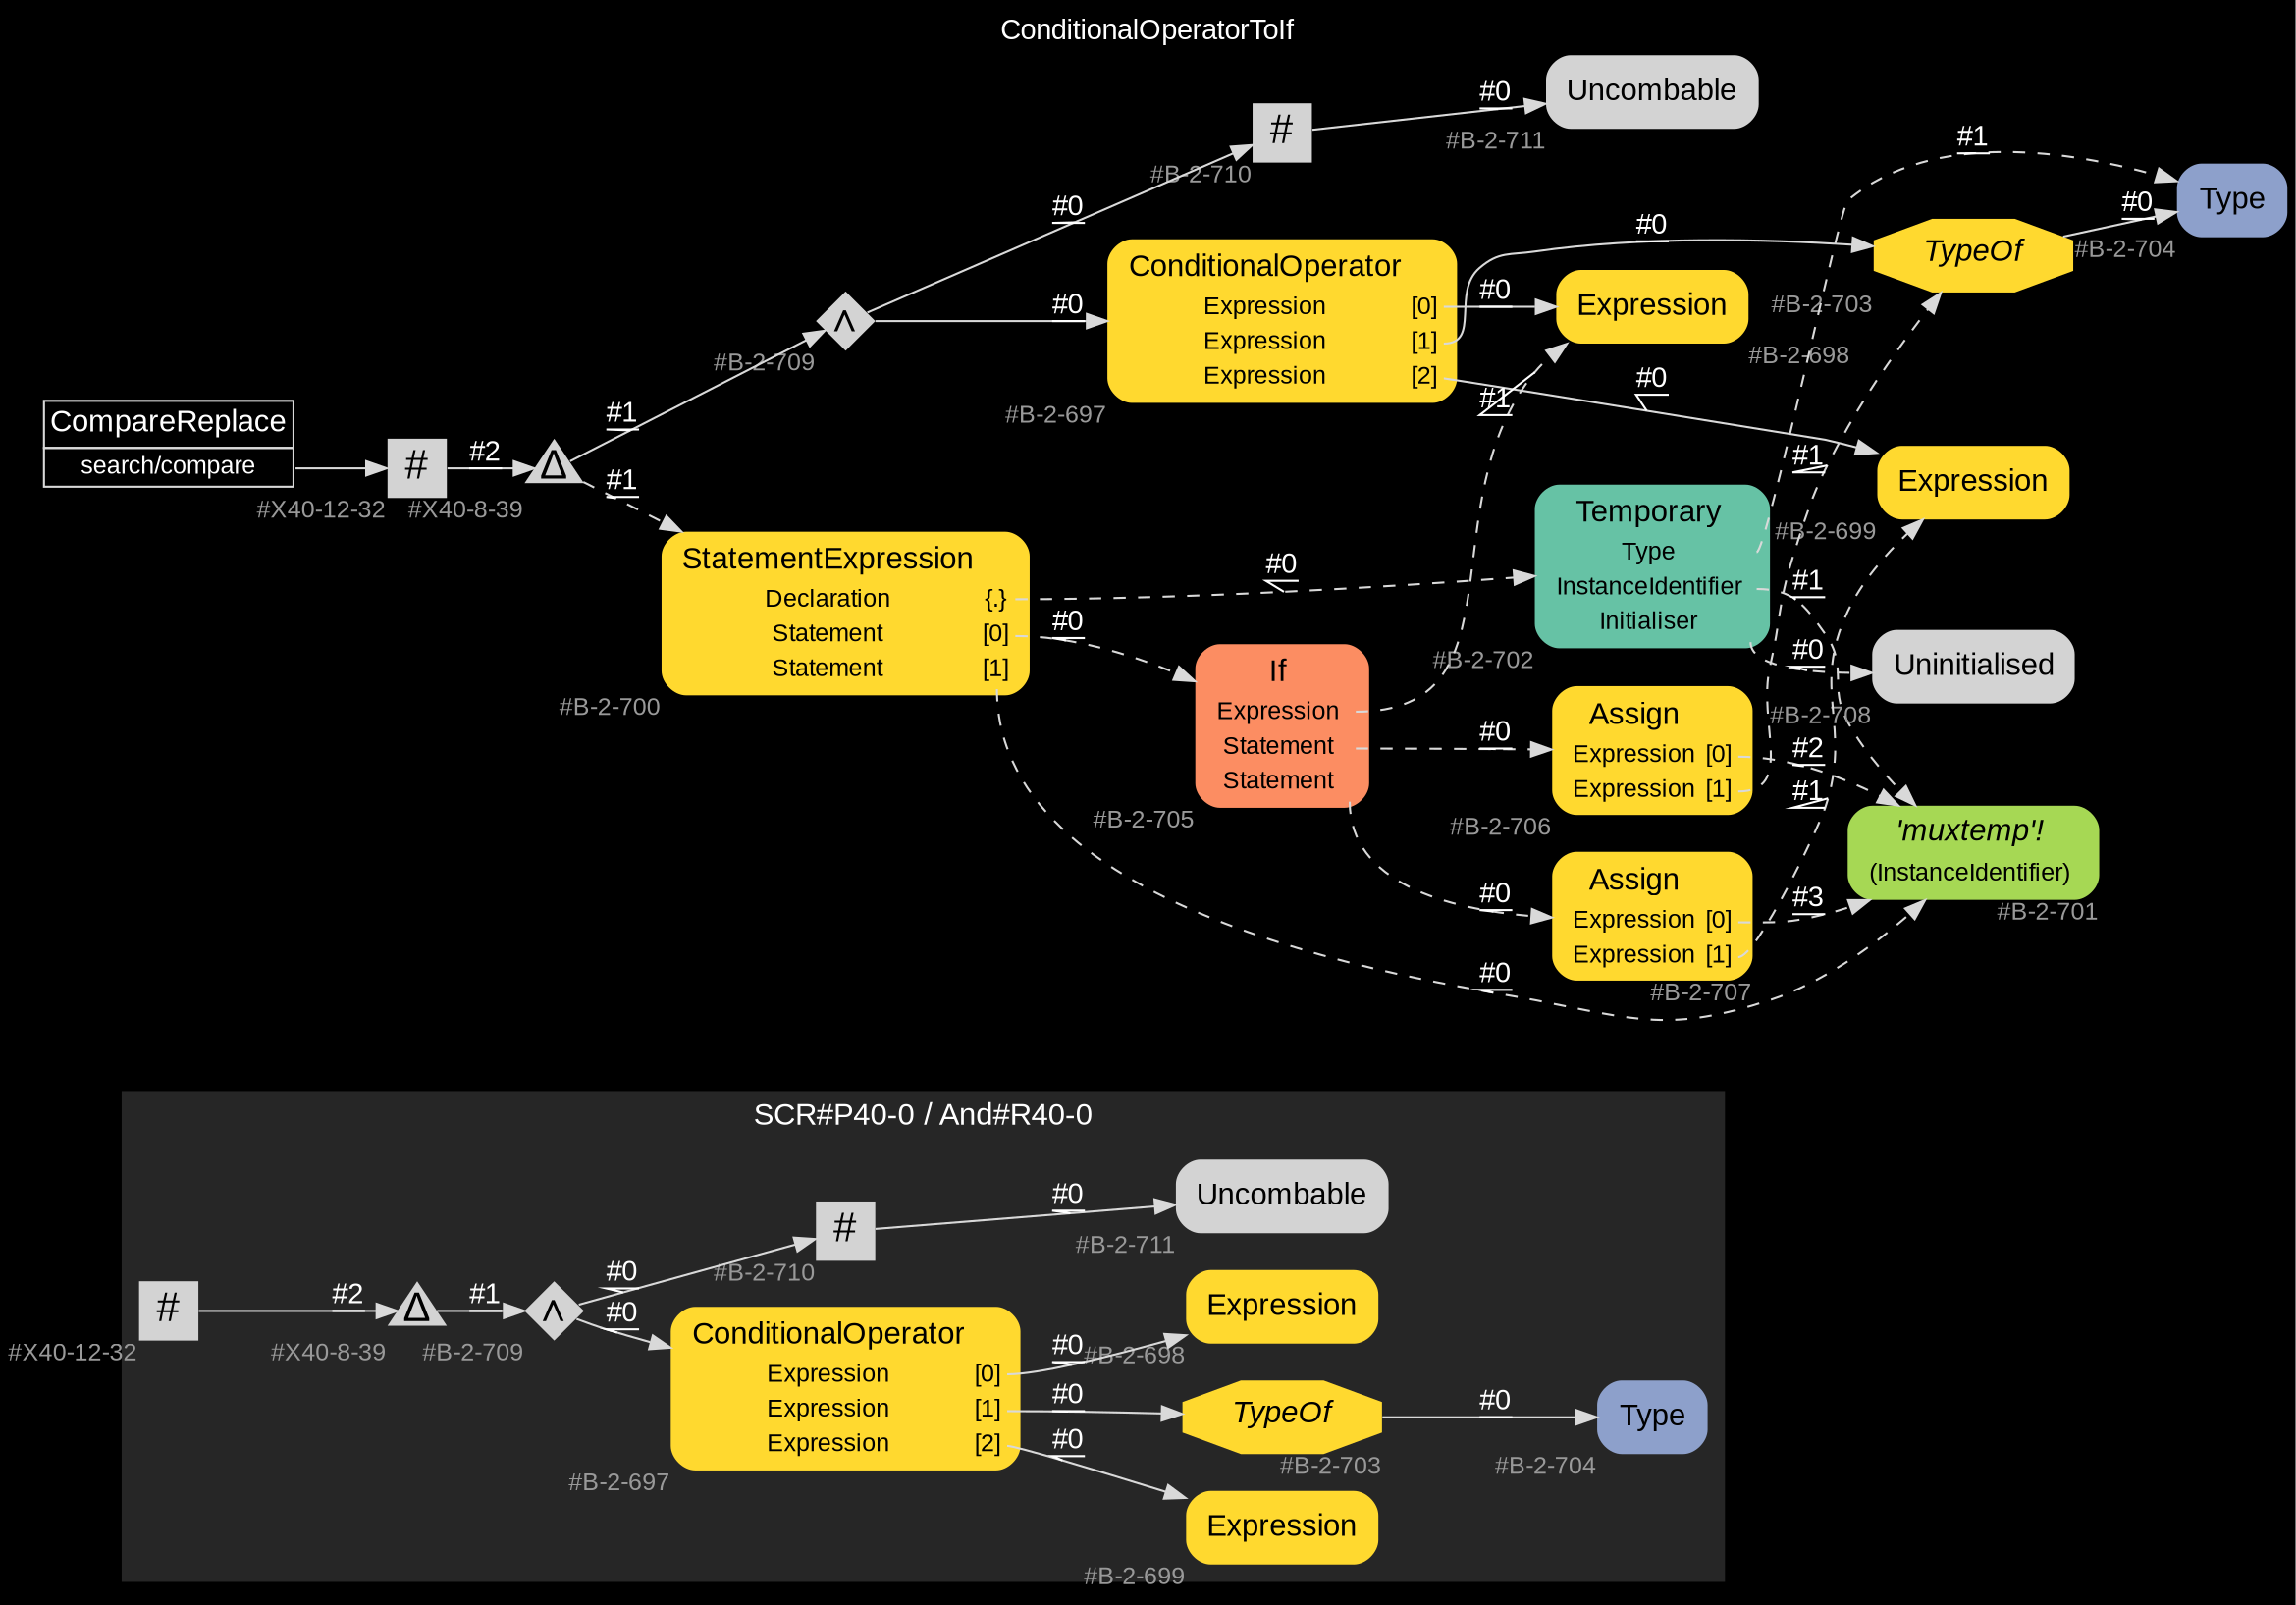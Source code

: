 digraph "ConditionalOperatorToIf" {
label = "ConditionalOperatorToIf"
labelloc = t
graph [
    rankdir = "LR"
    ranksep = 0.3
    bgcolor = black
    color = grey85
    fontcolor = white
    fontname = "Arial"
];
node [
    fontname = "Arial"
];
edge [
    fontname = "Arial"
];

// -------------------- figure And#R40-0 --------------------
// -------- region And#R40-0 ----------
subgraph "clusterAnd#R40-0" {
    label = "SCR#P40-0 / And#R40-0"
    style = "filled"
    color = gray15
    fontsize = "15"
    // -------- block And#R40-0/#B-2-709 ----------
    "And#R40-0/#B-2-709" [
        xlabel = "#B-2-709"
        fontsize = "12"
        fontcolor = grey60
        shape = "diamond"
        label = <<FONT COLOR="black" POINT-SIZE="20">∧</FONT>>
        style = "filled"
        penwidth = 0.0
        fixedsize = true
        width = 0.4
        height = 0.4
    ];
    
    // -------- block And#R40-0/#B-2-698 ----------
    "And#R40-0/#B-2-698" [
        fillcolor = "/set28/6"
        xlabel = "#B-2-698"
        fontsize = "12"
        fontcolor = grey60
        shape = "plaintext"
        label = <<TABLE BORDER="0" CELLBORDER="0" CELLSPACING="0">
         <TR><TD><FONT COLOR="black" POINT-SIZE="15">Expression</FONT></TD></TR>
        </TABLE>>
        style = "rounded,filled"
    ];
    
    // -------- block And#R40-0/#B-2-704 ----------
    "And#R40-0/#B-2-704" [
        fillcolor = "/set28/3"
        xlabel = "#B-2-704"
        fontsize = "12"
        fontcolor = grey60
        shape = "plaintext"
        label = <<TABLE BORDER="0" CELLBORDER="0" CELLSPACING="0">
         <TR><TD><FONT COLOR="black" POINT-SIZE="15">Type</FONT></TD></TR>
        </TABLE>>
        style = "rounded,filled"
    ];
    
    // -------- block And#R40-0/#X40-8-39 ----------
    "And#R40-0/#X40-8-39" [
        xlabel = "#X40-8-39"
        fontsize = "12"
        fontcolor = grey60
        shape = "triangle"
        label = <<FONT COLOR="black" POINT-SIZE="20">Δ</FONT>>
        style = "filled"
        penwidth = 0.0
        fixedsize = true
        width = 0.4
        height = 0.4
    ];
    
    // -------- block And#R40-0/#B-2-697 ----------
    "And#R40-0/#B-2-697" [
        fillcolor = "/set28/6"
        xlabel = "#B-2-697"
        fontsize = "12"
        fontcolor = grey60
        shape = "plaintext"
        label = <<TABLE BORDER="0" CELLBORDER="0" CELLSPACING="0">
         <TR><TD><FONT COLOR="black" POINT-SIZE="15">ConditionalOperator</FONT></TD></TR>
         <TR><TD><FONT COLOR="black" POINT-SIZE="12">Expression</FONT></TD><TD PORT="port0"><FONT COLOR="black" POINT-SIZE="12">[0]</FONT></TD></TR>
         <TR><TD><FONT COLOR="black" POINT-SIZE="12">Expression</FONT></TD><TD PORT="port1"><FONT COLOR="black" POINT-SIZE="12">[1]</FONT></TD></TR>
         <TR><TD><FONT COLOR="black" POINT-SIZE="12">Expression</FONT></TD><TD PORT="port2"><FONT COLOR="black" POINT-SIZE="12">[2]</FONT></TD></TR>
        </TABLE>>
        style = "rounded,filled"
    ];
    
    // -------- block And#R40-0/#B-2-703 ----------
    "And#R40-0/#B-2-703" [
        fillcolor = "/set28/6"
        xlabel = "#B-2-703"
        fontsize = "12"
        fontcolor = grey60
        shape = "octagon"
        label = <<FONT COLOR="black" POINT-SIZE="15"><I>TypeOf</I></FONT>>
        style = "filled"
        penwidth = 0.0
    ];
    
    // -------- block And#R40-0/#B-2-711 ----------
    "And#R40-0/#B-2-711" [
        xlabel = "#B-2-711"
        fontsize = "12"
        fontcolor = grey60
        shape = "plaintext"
        label = <<TABLE BORDER="0" CELLBORDER="0" CELLSPACING="0">
         <TR><TD><FONT COLOR="black" POINT-SIZE="15">Uncombable</FONT></TD></TR>
        </TABLE>>
        style = "rounded,filled"
    ];
    
    // -------- block And#R40-0/#X40-12-32 ----------
    "And#R40-0/#X40-12-32" [
        xlabel = "#X40-12-32"
        fontsize = "12"
        fontcolor = grey60
        shape = "square"
        label = <<FONT COLOR="black" POINT-SIZE="20">#</FONT>>
        style = "filled"
        penwidth = 0.0
        fixedsize = true
        width = 0.4
        height = 0.4
    ];
    
    // -------- block And#R40-0/#B-2-699 ----------
    "And#R40-0/#B-2-699" [
        fillcolor = "/set28/6"
        xlabel = "#B-2-699"
        fontsize = "12"
        fontcolor = grey60
        shape = "plaintext"
        label = <<TABLE BORDER="0" CELLBORDER="0" CELLSPACING="0">
         <TR><TD><FONT COLOR="black" POINT-SIZE="15">Expression</FONT></TD></TR>
        </TABLE>>
        style = "rounded,filled"
    ];
    
    // -------- block And#R40-0/#B-2-710 ----------
    "And#R40-0/#B-2-710" [
        xlabel = "#B-2-710"
        fontsize = "12"
        fontcolor = grey60
        shape = "square"
        label = <<FONT COLOR="black" POINT-SIZE="20">#</FONT>>
        style = "filled"
        penwidth = 0.0
        fixedsize = true
        width = 0.4
        height = 0.4
    ];
    
}

"And#R40-0/#B-2-709" -> "And#R40-0/#B-2-697" [
    label = "#0"
    decorate = true
    color = grey85
    fontcolor = white
];

"And#R40-0/#B-2-709" -> "And#R40-0/#B-2-710" [
    label = "#0"
    decorate = true
    color = grey85
    fontcolor = white
];

"And#R40-0/#X40-8-39" -> "And#R40-0/#B-2-709" [
    label = "#1"
    decorate = true
    color = grey85
    fontcolor = white
];

"And#R40-0/#B-2-697":port0 -> "And#R40-0/#B-2-698" [
    label = "#0"
    decorate = true
    color = grey85
    fontcolor = white
];

"And#R40-0/#B-2-697":port1 -> "And#R40-0/#B-2-703" [
    label = "#0"
    decorate = true
    color = grey85
    fontcolor = white
];

"And#R40-0/#B-2-697":port2 -> "And#R40-0/#B-2-699" [
    label = "#0"
    decorate = true
    color = grey85
    fontcolor = white
];

"And#R40-0/#B-2-703" -> "And#R40-0/#B-2-704" [
    label = "#0"
    decorate = true
    color = grey85
    fontcolor = white
];

"And#R40-0/#X40-12-32" -> "And#R40-0/#X40-8-39" [
    label = "#2"
    decorate = true
    color = grey85
    fontcolor = white
];

"And#R40-0/#B-2-710" -> "And#R40-0/#B-2-711" [
    label = "#0"
    decorate = true
    color = grey85
    fontcolor = white
];


// -------------------- transformation figure --------------------
// -------- block CR#X40-10-40 ----------
"CR#X40-10-40" [
    fillcolor = black
    fontsize = "12"
    fontcolor = grey60
    shape = "plaintext"
    label = <<TABLE BORDER="0" CELLBORDER="1" CELLSPACING="0">
     <TR><TD><FONT COLOR="white" POINT-SIZE="15">CompareReplace</FONT></TD></TR>
     <TR><TD PORT="port0"><FONT COLOR="white" POINT-SIZE="12">search/compare</FONT></TD></TR>
    </TABLE>>
    style = "filled"
    color = grey85
];

// -------- block #X40-12-32 ----------
"#X40-12-32" [
    xlabel = "#X40-12-32"
    fontsize = "12"
    fontcolor = grey60
    shape = "square"
    label = <<FONT COLOR="black" POINT-SIZE="20">#</FONT>>
    style = "filled"
    penwidth = 0.0
    fixedsize = true
    width = 0.4
    height = 0.4
];

// -------- block #X40-8-39 ----------
"#X40-8-39" [
    xlabel = "#X40-8-39"
    fontsize = "12"
    fontcolor = grey60
    shape = "triangle"
    label = <<FONT COLOR="black" POINT-SIZE="20">Δ</FONT>>
    style = "filled"
    penwidth = 0.0
    fixedsize = true
    width = 0.4
    height = 0.4
];

// -------- block #B-2-709 ----------
"#B-2-709" [
    xlabel = "#B-2-709"
    fontsize = "12"
    fontcolor = grey60
    shape = "diamond"
    label = <<FONT COLOR="black" POINT-SIZE="20">∧</FONT>>
    style = "filled"
    penwidth = 0.0
    fixedsize = true
    width = 0.4
    height = 0.4
];

// -------- block #B-2-697 ----------
"#B-2-697" [
    fillcolor = "/set28/6"
    xlabel = "#B-2-697"
    fontsize = "12"
    fontcolor = grey60
    shape = "plaintext"
    label = <<TABLE BORDER="0" CELLBORDER="0" CELLSPACING="0">
     <TR><TD><FONT COLOR="black" POINT-SIZE="15">ConditionalOperator</FONT></TD></TR>
     <TR><TD><FONT COLOR="black" POINT-SIZE="12">Expression</FONT></TD><TD PORT="port0"><FONT COLOR="black" POINT-SIZE="12">[0]</FONT></TD></TR>
     <TR><TD><FONT COLOR="black" POINT-SIZE="12">Expression</FONT></TD><TD PORT="port1"><FONT COLOR="black" POINT-SIZE="12">[1]</FONT></TD></TR>
     <TR><TD><FONT COLOR="black" POINT-SIZE="12">Expression</FONT></TD><TD PORT="port2"><FONT COLOR="black" POINT-SIZE="12">[2]</FONT></TD></TR>
    </TABLE>>
    style = "rounded,filled"
];

// -------- block #B-2-698 ----------
"#B-2-698" [
    fillcolor = "/set28/6"
    xlabel = "#B-2-698"
    fontsize = "12"
    fontcolor = grey60
    shape = "plaintext"
    label = <<TABLE BORDER="0" CELLBORDER="0" CELLSPACING="0">
     <TR><TD><FONT COLOR="black" POINT-SIZE="15">Expression</FONT></TD></TR>
    </TABLE>>
    style = "rounded,filled"
];

// -------- block #B-2-703 ----------
"#B-2-703" [
    fillcolor = "/set28/6"
    xlabel = "#B-2-703"
    fontsize = "12"
    fontcolor = grey60
    shape = "octagon"
    label = <<FONT COLOR="black" POINT-SIZE="15"><I>TypeOf</I></FONT>>
    style = "filled"
    penwidth = 0.0
];

// -------- block #B-2-704 ----------
"#B-2-704" [
    fillcolor = "/set28/3"
    xlabel = "#B-2-704"
    fontsize = "12"
    fontcolor = grey60
    shape = "plaintext"
    label = <<TABLE BORDER="0" CELLBORDER="0" CELLSPACING="0">
     <TR><TD><FONT COLOR="black" POINT-SIZE="15">Type</FONT></TD></TR>
    </TABLE>>
    style = "rounded,filled"
];

// -------- block #B-2-699 ----------
"#B-2-699" [
    fillcolor = "/set28/6"
    xlabel = "#B-2-699"
    fontsize = "12"
    fontcolor = grey60
    shape = "plaintext"
    label = <<TABLE BORDER="0" CELLBORDER="0" CELLSPACING="0">
     <TR><TD><FONT COLOR="black" POINT-SIZE="15">Expression</FONT></TD></TR>
    </TABLE>>
    style = "rounded,filled"
];

// -------- block #B-2-710 ----------
"#B-2-710" [
    xlabel = "#B-2-710"
    fontsize = "12"
    fontcolor = grey60
    shape = "square"
    label = <<FONT COLOR="black" POINT-SIZE="20">#</FONT>>
    style = "filled"
    penwidth = 0.0
    fixedsize = true
    width = 0.4
    height = 0.4
];

// -------- block #B-2-711 ----------
"#B-2-711" [
    xlabel = "#B-2-711"
    fontsize = "12"
    fontcolor = grey60
    shape = "plaintext"
    label = <<TABLE BORDER="0" CELLBORDER="0" CELLSPACING="0">
     <TR><TD><FONT COLOR="black" POINT-SIZE="15">Uncombable</FONT></TD></TR>
    </TABLE>>
    style = "rounded,filled"
];

// -------- block #B-2-700 ----------
"#B-2-700" [
    fillcolor = "/set28/6"
    xlabel = "#B-2-700"
    fontsize = "12"
    fontcolor = grey60
    shape = "plaintext"
    label = <<TABLE BORDER="0" CELLBORDER="0" CELLSPACING="0">
     <TR><TD><FONT COLOR="black" POINT-SIZE="15">StatementExpression</FONT></TD></TR>
     <TR><TD><FONT COLOR="black" POINT-SIZE="12">Declaration</FONT></TD><TD PORT="port0"><FONT COLOR="black" POINT-SIZE="12">{.}</FONT></TD></TR>
     <TR><TD><FONT COLOR="black" POINT-SIZE="12">Statement</FONT></TD><TD PORT="port1"><FONT COLOR="black" POINT-SIZE="12">[0]</FONT></TD></TR>
     <TR><TD><FONT COLOR="black" POINT-SIZE="12">Statement</FONT></TD><TD PORT="port2"><FONT COLOR="black" POINT-SIZE="12">[1]</FONT></TD></TR>
    </TABLE>>
    style = "rounded,filled"
];

// -------- block #B-2-702 ----------
"#B-2-702" [
    fillcolor = "/set28/1"
    xlabel = "#B-2-702"
    fontsize = "12"
    fontcolor = grey60
    shape = "plaintext"
    label = <<TABLE BORDER="0" CELLBORDER="0" CELLSPACING="0">
     <TR><TD><FONT COLOR="black" POINT-SIZE="15">Temporary</FONT></TD></TR>
     <TR><TD><FONT COLOR="black" POINT-SIZE="12">Type</FONT></TD><TD PORT="port0"></TD></TR>
     <TR><TD><FONT COLOR="black" POINT-SIZE="12">InstanceIdentifier</FONT></TD><TD PORT="port1"></TD></TR>
     <TR><TD><FONT COLOR="black" POINT-SIZE="12">Initialiser</FONT></TD><TD PORT="port2"></TD></TR>
    </TABLE>>
    style = "rounded,filled"
];

// -------- block #B-2-701 ----------
"#B-2-701" [
    fillcolor = "/set28/5"
    xlabel = "#B-2-701"
    fontsize = "12"
    fontcolor = grey60
    shape = "plaintext"
    label = <<TABLE BORDER="0" CELLBORDER="0" CELLSPACING="0">
     <TR><TD><FONT COLOR="black" POINT-SIZE="15"><I>'muxtemp'!</I></FONT></TD></TR>
     <TR><TD><FONT COLOR="black" POINT-SIZE="12">(InstanceIdentifier)</FONT></TD><TD PORT="port0"></TD></TR>
    </TABLE>>
    style = "rounded,filled"
];

// -------- block #B-2-708 ----------
"#B-2-708" [
    xlabel = "#B-2-708"
    fontsize = "12"
    fontcolor = grey60
    shape = "plaintext"
    label = <<TABLE BORDER="0" CELLBORDER="0" CELLSPACING="0">
     <TR><TD><FONT COLOR="black" POINT-SIZE="15">Uninitialised</FONT></TD></TR>
    </TABLE>>
    style = "rounded,filled"
];

// -------- block #B-2-705 ----------
"#B-2-705" [
    fillcolor = "/set28/2"
    xlabel = "#B-2-705"
    fontsize = "12"
    fontcolor = grey60
    shape = "plaintext"
    label = <<TABLE BORDER="0" CELLBORDER="0" CELLSPACING="0">
     <TR><TD><FONT COLOR="black" POINT-SIZE="15">If</FONT></TD></TR>
     <TR><TD><FONT COLOR="black" POINT-SIZE="12">Expression</FONT></TD><TD PORT="port0"></TD></TR>
     <TR><TD><FONT COLOR="black" POINT-SIZE="12">Statement</FONT></TD><TD PORT="port1"></TD></TR>
     <TR><TD><FONT COLOR="black" POINT-SIZE="12">Statement</FONT></TD><TD PORT="port2"></TD></TR>
    </TABLE>>
    style = "rounded,filled"
];

// -------- block #B-2-706 ----------
"#B-2-706" [
    fillcolor = "/set28/6"
    xlabel = "#B-2-706"
    fontsize = "12"
    fontcolor = grey60
    shape = "plaintext"
    label = <<TABLE BORDER="0" CELLBORDER="0" CELLSPACING="0">
     <TR><TD><FONT COLOR="black" POINT-SIZE="15">Assign</FONT></TD></TR>
     <TR><TD><FONT COLOR="black" POINT-SIZE="12">Expression</FONT></TD><TD PORT="port0"><FONT COLOR="black" POINT-SIZE="12">[0]</FONT></TD></TR>
     <TR><TD><FONT COLOR="black" POINT-SIZE="12">Expression</FONT></TD><TD PORT="port1"><FONT COLOR="black" POINT-SIZE="12">[1]</FONT></TD></TR>
    </TABLE>>
    style = "rounded,filled"
];

// -------- block #B-2-707 ----------
"#B-2-707" [
    fillcolor = "/set28/6"
    xlabel = "#B-2-707"
    fontsize = "12"
    fontcolor = grey60
    shape = "plaintext"
    label = <<TABLE BORDER="0" CELLBORDER="0" CELLSPACING="0">
     <TR><TD><FONT COLOR="black" POINT-SIZE="15">Assign</FONT></TD></TR>
     <TR><TD><FONT COLOR="black" POINT-SIZE="12">Expression</FONT></TD><TD PORT="port0"><FONT COLOR="black" POINT-SIZE="12">[0]</FONT></TD></TR>
     <TR><TD><FONT COLOR="black" POINT-SIZE="12">Expression</FONT></TD><TD PORT="port1"><FONT COLOR="black" POINT-SIZE="12">[1]</FONT></TD></TR>
    </TABLE>>
    style = "rounded,filled"
];

"CR#X40-10-40":port0 -> "#X40-12-32" [
    label = ""
    decorate = true
    color = grey85
    fontcolor = white
];

"#X40-12-32" -> "#X40-8-39" [
    label = "#2"
    decorate = true
    color = grey85
    fontcolor = white
];

"#X40-8-39" -> "#B-2-709" [
    label = "#1"
    decorate = true
    color = grey85
    fontcolor = white
];

"#X40-8-39" -> "#B-2-700" [
    style="dashed"
    label = "#1"
    decorate = true
    color = grey85
    fontcolor = white
];

"#B-2-709" -> "#B-2-697" [
    label = "#0"
    decorate = true
    color = grey85
    fontcolor = white
];

"#B-2-709" -> "#B-2-710" [
    label = "#0"
    decorate = true
    color = grey85
    fontcolor = white
];

"#B-2-697":port0 -> "#B-2-698" [
    label = "#0"
    decorate = true
    color = grey85
    fontcolor = white
];

"#B-2-697":port1 -> "#B-2-703" [
    label = "#0"
    decorate = true
    color = grey85
    fontcolor = white
];

"#B-2-697":port2 -> "#B-2-699" [
    label = "#0"
    decorate = true
    color = grey85
    fontcolor = white
];

"#B-2-703" -> "#B-2-704" [
    label = "#0"
    decorate = true
    color = grey85
    fontcolor = white
];

"#B-2-710" -> "#B-2-711" [
    label = "#0"
    decorate = true
    color = grey85
    fontcolor = white
];

"#B-2-700":port0 -> "#B-2-702" [
    style="dashed"
    label = "#0"
    decorate = true
    color = grey85
    fontcolor = white
];

"#B-2-700":port1 -> "#B-2-705" [
    style="dashed"
    label = "#0"
    decorate = true
    color = grey85
    fontcolor = white
];

"#B-2-700":port2 -> "#B-2-701" [
    style="dashed"
    label = "#0"
    decorate = true
    color = grey85
    fontcolor = white
];

"#B-2-702":port0 -> "#B-2-704" [
    style="dashed"
    label = "#1"
    decorate = true
    color = grey85
    fontcolor = white
];

"#B-2-702":port1 -> "#B-2-701" [
    style="dashed"
    label = "#1"
    decorate = true
    color = grey85
    fontcolor = white
];

"#B-2-702":port2 -> "#B-2-708" [
    style="dashed"
    label = "#0"
    decorate = true
    color = grey85
    fontcolor = white
];

"#B-2-705":port0 -> "#B-2-698" [
    style="dashed"
    label = "#1"
    decorate = true
    color = grey85
    fontcolor = white
];

"#B-2-705":port1 -> "#B-2-706" [
    style="dashed"
    label = "#0"
    decorate = true
    color = grey85
    fontcolor = white
];

"#B-2-705":port2 -> "#B-2-707" [
    style="dashed"
    label = "#0"
    decorate = true
    color = grey85
    fontcolor = white
];

"#B-2-706":port0 -> "#B-2-701" [
    style="dashed"
    label = "#2"
    decorate = true
    color = grey85
    fontcolor = white
];

"#B-2-706":port1 -> "#B-2-703" [
    style="dashed"
    label = "#1"
    decorate = true
    color = grey85
    fontcolor = white
];

"#B-2-707":port0 -> "#B-2-701" [
    style="dashed"
    label = "#3"
    decorate = true
    color = grey85
    fontcolor = white
];

"#B-2-707":port1 -> "#B-2-699" [
    style="dashed"
    label = "#1"
    decorate = true
    color = grey85
    fontcolor = white
];


}
